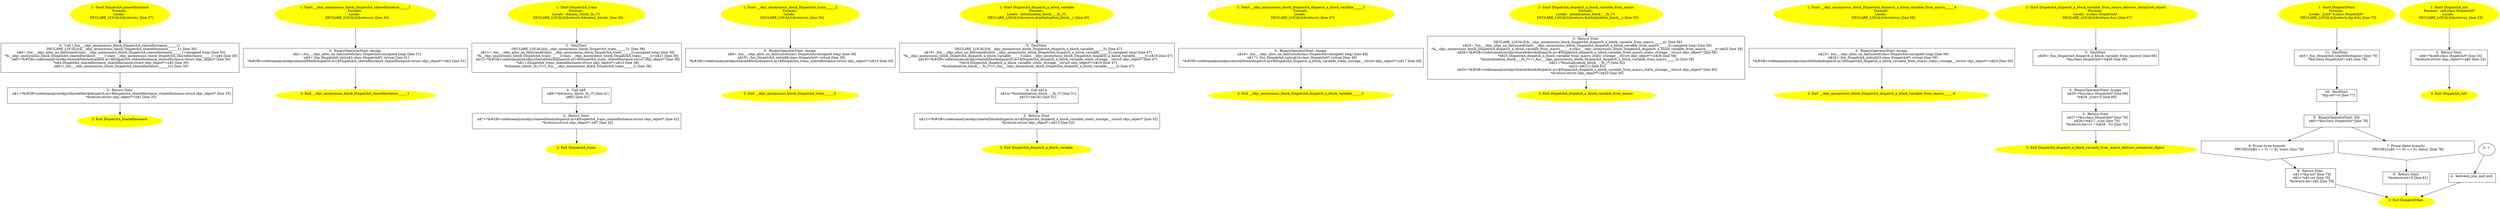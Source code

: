 /* @generated */
digraph iCFG {
"DispatchA_sharedInstanceclass.1cbcd092f7dafd9879cdd8ce8fdac1b0_1" [label="1: Start DispatchA_sharedInstance\nFormals: \nLocals:  \n   DECLARE_LOCALS(&return); [line 27]\n " color=yellow style=filled]
	

	 "DispatchA_sharedInstanceclass.1cbcd092f7dafd9879cdd8ce8fdac1b0_1" -> "DispatchA_sharedInstanceclass.1cbcd092f7dafd9879cdd8ce8fdac1b0_4" ;
"DispatchA_sharedInstanceclass.1cbcd092f7dafd9879cdd8ce8fdac1b0_2" [label="2: Exit DispatchA_sharedInstance \n  " color=yellow style=filled]
	

"DispatchA_sharedInstanceclass.1cbcd092f7dafd9879cdd8ce8fdac1b0_3" [label="3:  Return Stmt \n   n$1=*&#GB<codetoanalyze/objc/shared/block/dispatch.m>$DispatchA_sharedInstance_sharedInstance:struct objc_object* [line 33]\n  *&return:struct objc_object*=n$1 [line 33]\n " shape="box"]
	

	 "DispatchA_sharedInstanceclass.1cbcd092f7dafd9879cdd8ce8fdac1b0_3" -> "DispatchA_sharedInstanceclass.1cbcd092f7dafd9879cdd8ce8fdac1b0_2" ;
"DispatchA_sharedInstanceclass.1cbcd092f7dafd9879cdd8ce8fdac1b0_4" [label="4:  Call (_fun___objc_anonymous_block_DispatchA_sharedInstance______1) \n   DECLARE_LOCALS(&__objc_anonymous_block_DispatchA_sharedInstance______1); [line 30]\n  n$4=_fun___objc_alloc_no_fail(sizeof(class __objc_anonymous_block_DispatchA_sharedInstance______1):unsigned long) [line 30]\n  *&__objc_anonymous_block_DispatchA_sharedInstance______1:class __objc_anonymous_block_DispatchA_sharedInstance______1=n$4 [line 30]\n  n$5=*&#GB<codetoanalyze/objc/shared/block/dispatch.m>$DispatchA_sharedInstance_sharedInstance:struct objc_object* [line 30]\n  *n$4.DispatchA_sharedInstance_sharedInstance:struct objc_object*=n$5 [line 30]\n  n$6=(_fun___objc_anonymous_block_DispatchA_sharedInstance______1)() [line 30]\n " shape="box"]
	

	 "DispatchA_sharedInstanceclass.1cbcd092f7dafd9879cdd8ce8fdac1b0_4" -> "DispatchA_sharedInstanceclass.1cbcd092f7dafd9879cdd8ce8fdac1b0_3" ;
"__objc_anonymous_block_DispatchA_sharedInstance______1.4a2e89fcdf390871f5277dca0d16c43b_1" [label="1: Start __objc_anonymous_block_DispatchA_sharedInstance______1\nFormals: \nLocals:  \n   DECLARE_LOCALS(&return); [line 30]\n " color=yellow style=filled]
	

	 "__objc_anonymous_block_DispatchA_sharedInstance______1.4a2e89fcdf390871f5277dca0d16c43b_1" -> "__objc_anonymous_block_DispatchA_sharedInstance______1.4a2e89fcdf390871f5277dca0d16c43b_3" ;
"__objc_anonymous_block_DispatchA_sharedInstance______1.4a2e89fcdf390871f5277dca0d16c43b_2" [label="2: Exit __objc_anonymous_block_DispatchA_sharedInstance______1 \n  " color=yellow style=filled]
	

"__objc_anonymous_block_DispatchA_sharedInstance______1.4a2e89fcdf390871f5277dca0d16c43b_3" [label="3:  BinaryOperatorStmt: Assign \n   n$2=_fun___objc_alloc_no_fail(sizeof(class DispatchA):unsigned long) [line 31]\n  n$3=_fun_DispatchA_init(n$2:class DispatchA*) virtual [line 31]\n  *&#GB<codetoanalyze/objc/shared/block/dispatch.m>$DispatchA_sharedInstance_sharedInstance:struct objc_object*=n$3 [line 31]\n " shape="box"]
	

	 "__objc_anonymous_block_DispatchA_sharedInstance______1.4a2e89fcdf390871f5277dca0d16c43b_3" -> "__objc_anonymous_block_DispatchA_sharedInstance______1.4a2e89fcdf390871f5277dca0d16c43b_2" ;
"DispatchA_transclass.873660bac717ee103f8564f0a0307a74_1" [label="1: Start DispatchA_trans\nFormals: \nLocals:  dummy_block:_fn_(*) \n   DECLARE_LOCALS(&return,&dummy_block); [line 36]\n " color=yellow style=filled]
	

	 "DispatchA_transclass.873660bac717ee103f8564f0a0307a74_1" -> "DispatchA_transclass.873660bac717ee103f8564f0a0307a74_5" ;
"DispatchA_transclass.873660bac717ee103f8564f0a0307a74_2" [label="2: Exit DispatchA_trans \n  " color=yellow style=filled]
	

"DispatchA_transclass.873660bac717ee103f8564f0a0307a74_3" [label="3:  Return Stmt \n   n$7=*&#GB<codetoanalyze/objc/shared/block/dispatch.m>$DispatchA_trans_sharedInstance:struct objc_object* [line 42]\n  *&return:struct objc_object*=n$7 [line 42]\n " shape="box"]
	

	 "DispatchA_transclass.873660bac717ee103f8564f0a0307a74_3" -> "DispatchA_transclass.873660bac717ee103f8564f0a0307a74_2" ;
"DispatchA_transclass.873660bac717ee103f8564f0a0307a74_4" [label="4:  Call n$8 \n   n$8=*&dummy_block:_fn_(*) [line 41]\n  n$8() [line 41]\n " shape="box"]
	

	 "DispatchA_transclass.873660bac717ee103f8564f0a0307a74_4" -> "DispatchA_transclass.873660bac717ee103f8564f0a0307a74_3" ;
"DispatchA_transclass.873660bac717ee103f8564f0a0307a74_5" [label="5:  DeclStmt \n   DECLARE_LOCALS(&__objc_anonymous_block_DispatchA_trans______2); [line 38]\n  n$11=_fun___objc_alloc_no_fail(sizeof(class __objc_anonymous_block_DispatchA_trans______2):unsigned long) [line 38]\n  *&__objc_anonymous_block_DispatchA_trans______2:class __objc_anonymous_block_DispatchA_trans______2=n$11 [line 38]\n  n$12=*&#GB<codetoanalyze/objc/shared/block/dispatch.m>$DispatchA_trans_sharedInstance:struct objc_object* [line 38]\n  *n$11.DispatchA_trans_sharedInstance:struct objc_object*=n$12 [line 38]\n  *&dummy_block:_fn_(*)=(_fun___objc_anonymous_block_DispatchA_trans______2) [line 38]\n " shape="box"]
	

	 "DispatchA_transclass.873660bac717ee103f8564f0a0307a74_5" -> "DispatchA_transclass.873660bac717ee103f8564f0a0307a74_4" ;
"__objc_anonymous_block_DispatchA_trans______2.8ca180fe9a17b86cb599eced71242770_1" [label="1: Start __objc_anonymous_block_DispatchA_trans______2\nFormals: \nLocals:  \n   DECLARE_LOCALS(&return); [line 38]\n " color=yellow style=filled]
	

	 "__objc_anonymous_block_DispatchA_trans______2.8ca180fe9a17b86cb599eced71242770_1" -> "__objc_anonymous_block_DispatchA_trans______2.8ca180fe9a17b86cb599eced71242770_3" ;
"__objc_anonymous_block_DispatchA_trans______2.8ca180fe9a17b86cb599eced71242770_2" [label="2: Exit __objc_anonymous_block_DispatchA_trans______2 \n  " color=yellow style=filled]
	

"__objc_anonymous_block_DispatchA_trans______2.8ca180fe9a17b86cb599eced71242770_3" [label="3:  BinaryOperatorStmt: Assign \n   n$9=_fun___objc_alloc_no_fail(sizeof(class DispatchA):unsigned long) [line 39]\n  n$10=_fun_DispatchA_init(n$9:class DispatchA*) virtual [line 39]\n  *&#GB<codetoanalyze/objc/shared/block/dispatch.m>$DispatchA_trans_sharedInstance:struct objc_object*=n$10 [line 39]\n " shape="box"]
	

	 "__objc_anonymous_block_DispatchA_trans______2.8ca180fe9a17b86cb599eced71242770_3" -> "__objc_anonymous_block_DispatchA_trans______2.8ca180fe9a17b86cb599eced71242770_2" ;
"DispatchA_dispatch_a_block_variableclass.e931bb4f1c295d89acf6b725d9103d59_1" [label="1: Start DispatchA_dispatch_a_block_variable\nFormals: \nLocals:  initialization_block__:_fn_(*) \n   DECLARE_LOCALS(&return,&initialization_block__); [line 45]\n " color=yellow style=filled]
	

	 "DispatchA_dispatch_a_block_variableclass.e931bb4f1c295d89acf6b725d9103d59_1" -> "DispatchA_dispatch_a_block_variableclass.e931bb4f1c295d89acf6b725d9103d59_5" ;
"DispatchA_dispatch_a_block_variableclass.e931bb4f1c295d89acf6b725d9103d59_2" [label="2: Exit DispatchA_dispatch_a_block_variable \n  " color=yellow style=filled]
	

"DispatchA_dispatch_a_block_variableclass.e931bb4f1c295d89acf6b725d9103d59_3" [label="3:  Return Stmt \n   n$13=*&#GB<codetoanalyze/objc/shared/block/dispatch.m>$DispatchA_dispatch_a_block_variable_static_storage__:struct objc_object* [line 52]\n  *&return:struct objc_object*=n$13 [line 52]\n " shape="box"]
	

	 "DispatchA_dispatch_a_block_variableclass.e931bb4f1c295d89acf6b725d9103d59_3" -> "DispatchA_dispatch_a_block_variableclass.e931bb4f1c295d89acf6b725d9103d59_2" ;
"DispatchA_dispatch_a_block_variableclass.e931bb4f1c295d89acf6b725d9103d59_4" [label="4:  Call n$14 \n   n$14=*&initialization_block__:_fn_(*) [line 51]\n  n$15=n$14() [line 51]\n " shape="box"]
	

	 "DispatchA_dispatch_a_block_variableclass.e931bb4f1c295d89acf6b725d9103d59_4" -> "DispatchA_dispatch_a_block_variableclass.e931bb4f1c295d89acf6b725d9103d59_3" ;
"DispatchA_dispatch_a_block_variableclass.e931bb4f1c295d89acf6b725d9103d59_5" [label="5:  DeclStmt \n   DECLARE_LOCALS(&__objc_anonymous_block_DispatchA_dispatch_a_block_variable______3); [line 47]\n  n$18=_fun___objc_alloc_no_fail(sizeof(class __objc_anonymous_block_DispatchA_dispatch_a_block_variable______3):unsigned long) [line 47]\n  *&__objc_anonymous_block_DispatchA_dispatch_a_block_variable______3:class __objc_anonymous_block_DispatchA_dispatch_a_block_variable______3=n$18 [line 47]\n  n$19=*&#GB<codetoanalyze/objc/shared/block/dispatch.m>$DispatchA_dispatch_a_block_variable_static_storage__:struct objc_object* [line 47]\n  *n$18.DispatchA_dispatch_a_block_variable_static_storage__:struct objc_object*=n$19 [line 47]\n  *&initialization_block__:_fn_(*)=(_fun___objc_anonymous_block_DispatchA_dispatch_a_block_variable______3) [line 47]\n " shape="box"]
	

	 "DispatchA_dispatch_a_block_variableclass.e931bb4f1c295d89acf6b725d9103d59_5" -> "DispatchA_dispatch_a_block_variableclass.e931bb4f1c295d89acf6b725d9103d59_4" ;
"__objc_anonymous_block_DispatchA_dispatch_a_block_variable______3.9c4c8eed871dc8fb1938edcd3d194533_1" [label="1: Start __objc_anonymous_block_DispatchA_dispatch_a_block_variable______3\nFormals: \nLocals:  \n   DECLARE_LOCALS(&return); [line 47]\n " color=yellow style=filled]
	

	 "__objc_anonymous_block_DispatchA_dispatch_a_block_variable______3.9c4c8eed871dc8fb1938edcd3d194533_1" -> "__objc_anonymous_block_DispatchA_dispatch_a_block_variable______3.9c4c8eed871dc8fb1938edcd3d194533_3" ;
"__objc_anonymous_block_DispatchA_dispatch_a_block_variable______3.9c4c8eed871dc8fb1938edcd3d194533_2" [label="2: Exit __objc_anonymous_block_DispatchA_dispatch_a_block_variable______3 \n  " color=yellow style=filled]
	

"__objc_anonymous_block_DispatchA_dispatch_a_block_variable______3.9c4c8eed871dc8fb1938edcd3d194533_3" [label="3:  BinaryOperatorStmt: Assign \n   n$16=_fun___objc_alloc_no_fail(sizeof(class DispatchA):unsigned long) [line 48]\n  n$17=_fun_DispatchA_init(n$16:class DispatchA*) virtual [line 48]\n  *&#GB<codetoanalyze/objc/shared/block/dispatch.m>$DispatchA_dispatch_a_block_variable_static_storage__:struct objc_object*=n$17 [line 48]\n " shape="box"]
	

	 "__objc_anonymous_block_DispatchA_dispatch_a_block_variable______3.9c4c8eed871dc8fb1938edcd3d194533_3" -> "__objc_anonymous_block_DispatchA_dispatch_a_block_variable______3.9c4c8eed871dc8fb1938edcd3d194533_2" ;
"DispatchA_dispatch_a_block_variable_from_macroclass.4c1ce7640004cb2174c1010961271e4a_1" [label="1: Start DispatchA_dispatch_a_block_variable_from_macro\nFormals: \nLocals:  initialization_block__:_fn_(*) \n   DECLARE_LOCALS(&return,&initialization_block__); [line 55]\n " color=yellow style=filled]
	

	 "DispatchA_dispatch_a_block_variable_from_macroclass.4c1ce7640004cb2174c1010961271e4a_1" -> "DispatchA_dispatch_a_block_variable_from_macroclass.4c1ce7640004cb2174c1010961271e4a_3" ;
"DispatchA_dispatch_a_block_variable_from_macroclass.4c1ce7640004cb2174c1010961271e4a_2" [label="2: Exit DispatchA_dispatch_a_block_variable_from_macro \n  " color=yellow style=filled]
	

"DispatchA_dispatch_a_block_variable_from_macroclass.4c1ce7640004cb2174c1010961271e4a_3" [label="3:  Return Stmt \n   DECLARE_LOCALS(&__objc_anonymous_block_DispatchA_dispatch_a_block_variable_from_macro______4); [line 58]\n  n$25=_fun___objc_alloc_no_fail(sizeof(class __objc_anonymous_block_DispatchA_dispatch_a_block_variable_from_macro______4):unsigned long) [line 58]\n  *&__objc_anonymous_block_DispatchA_dispatch_a_block_variable_from_macro______4:class __objc_anonymous_block_DispatchA_dispatch_a_block_variable_from_macro______4=n$25 [line 58]\n  n$26=*&#GB<codetoanalyze/objc/shared/block/dispatch.m>$DispatchA_dispatch_a_block_variable_from_macro_static_storage__:struct objc_object* [line 58]\n  *n$25.DispatchA_dispatch_a_block_variable_from_macro_static_storage__:struct objc_object*=n$26 [line 58]\n  *&initialization_block__:_fn_(*)=(_fun___objc_anonymous_block_DispatchA_dispatch_a_block_variable_from_macro______4) [line 58]\n  n$21=*&initialization_block__:_fn_(*) [line 62]\n  n$22=n$21() [line 62]\n  n$20=*&#GB<codetoanalyze/objc/shared/block/dispatch.m>$DispatchA_dispatch_a_block_variable_from_macro_static_storage__:struct objc_object* [line 63]\n  *&return:struct objc_object*=n$20 [line 56]\n " shape="box"]
	

	 "DispatchA_dispatch_a_block_variable_from_macroclass.4c1ce7640004cb2174c1010961271e4a_3" -> "DispatchA_dispatch_a_block_variable_from_macroclass.4c1ce7640004cb2174c1010961271e4a_2" ;
"__objc_anonymous_block_DispatchA_dispatch_a_block_variable_from_macro______4.82bfd971252ed3dd1cbfd850406db887_1" [label="1: Start __objc_anonymous_block_DispatchA_dispatch_a_block_variable_from_macro______4\nFormals: \nLocals:  \n   DECLARE_LOCALS(&return); [line 58]\n " color=yellow style=filled]
	

	 "__objc_anonymous_block_DispatchA_dispatch_a_block_variable_from_macro______4.82bfd971252ed3dd1cbfd850406db887_1" -> "__objc_anonymous_block_DispatchA_dispatch_a_block_variable_from_macro______4.82bfd971252ed3dd1cbfd850406db887_3" ;
"__objc_anonymous_block_DispatchA_dispatch_a_block_variable_from_macro______4.82bfd971252ed3dd1cbfd850406db887_2" [label="2: Exit __objc_anonymous_block_DispatchA_dispatch_a_block_variable_from_macro______4 \n  " color=yellow style=filled]
	

"__objc_anonymous_block_DispatchA_dispatch_a_block_variable_from_macro______4.82bfd971252ed3dd1cbfd850406db887_3" [label="3:  BinaryOperatorStmt: Assign \n   n$23=_fun___objc_alloc_no_fail(sizeof(class DispatchA):unsigned long) [line 59]\n  n$24=_fun_DispatchA_init(n$23:class DispatchA*) virtual [line 59]\n  *&#GB<codetoanalyze/objc/shared/block/dispatch.m>$DispatchA_dispatch_a_block_variable_from_macro_static_storage__:struct objc_object*=n$24 [line 59]\n " shape="box"]
	

	 "__objc_anonymous_block_DispatchA_dispatch_a_block_variable_from_macro______4.82bfd971252ed3dd1cbfd850406db887_3" -> "__objc_anonymous_block_DispatchA_dispatch_a_block_variable_from_macro______4.82bfd971252ed3dd1cbfd850406db887_2" ;
"DispatchA_dispatch_a_block_variable_from_macro_delivers_initialised_objectclass.a40b698fe8052f5a0518056e9384ff2c_1" [label="1: Start DispatchA_dispatch_a_block_variable_from_macro_delivers_initialised_object\nFormals: \nLocals:  a:class DispatchA* \n   DECLARE_LOCALS(&return,&a); [line 67]\n " color=yellow style=filled]
	

	 "DispatchA_dispatch_a_block_variable_from_macro_delivers_initialised_objectclass.a40b698fe8052f5a0518056e9384ff2c_1" -> "DispatchA_dispatch_a_block_variable_from_macro_delivers_initialised_objectclass.a40b698fe8052f5a0518056e9384ff2c_5" ;
"DispatchA_dispatch_a_block_variable_from_macro_delivers_initialised_objectclass.a40b698fe8052f5a0518056e9384ff2c_2" [label="2: Exit DispatchA_dispatch_a_block_variable_from_macro_delivers_initialised_object \n  " color=yellow style=filled]
	

"DispatchA_dispatch_a_block_variable_from_macro_delivers_initialised_objectclass.a40b698fe8052f5a0518056e9384ff2c_3" [label="3:  Return Stmt \n   n$27=*&a:class DispatchA* [line 70]\n  n$28=*n$27._x:int [line 70]\n  *&return:int=(1 / (n$28 - 5)) [line 70]\n " shape="box"]
	

	 "DispatchA_dispatch_a_block_variable_from_macro_delivers_initialised_objectclass.a40b698fe8052f5a0518056e9384ff2c_3" -> "DispatchA_dispatch_a_block_variable_from_macro_delivers_initialised_objectclass.a40b698fe8052f5a0518056e9384ff2c_2" ;
"DispatchA_dispatch_a_block_variable_from_macro_delivers_initialised_objectclass.a40b698fe8052f5a0518056e9384ff2c_4" [label="4:  BinaryOperatorStmt: Assign \n   n$29=*&a:class DispatchA* [line 69]\n  *n$29._x:int=5 [line 69]\n " shape="box"]
	

	 "DispatchA_dispatch_a_block_variable_from_macro_delivers_initialised_objectclass.a40b698fe8052f5a0518056e9384ff2c_4" -> "DispatchA_dispatch_a_block_variable_from_macro_delivers_initialised_objectclass.a40b698fe8052f5a0518056e9384ff2c_3" ;
"DispatchA_dispatch_a_block_variable_from_macro_delivers_initialised_objectclass.a40b698fe8052f5a0518056e9384ff2c_5" [label="5:  DeclStmt \n   n$30=_fun_DispatchA_dispatch_a_block_variable_from_macro() [line 68]\n  *&a:class DispatchA*=n$30 [line 68]\n " shape="box"]
	

	 "DispatchA_dispatch_a_block_variable_from_macro_delivers_initialised_objectclass.a40b698fe8052f5a0518056e9384ff2c_5" -> "DispatchA_dispatch_a_block_variable_from_macro_delivers_initialised_objectclass.a40b698fe8052f5a0518056e9384ff2c_4" ;
"DispatchMain.f6461dbdaeaf9a114cbe40f5f72fbb3f_1" [label="1: Start DispatchMain\nFormals: \nLocals:  p:int* b:class DispatchA* \n   DECLARE_LOCALS(&return,&p,&b); [line 75]\n " color=yellow style=filled]
	

	 "DispatchMain.f6461dbdaeaf9a114cbe40f5f72fbb3f_1" -> "DispatchMain.f6461dbdaeaf9a114cbe40f5f72fbb3f_11" ;
"DispatchMain.f6461dbdaeaf9a114cbe40f5f72fbb3f_2" [label="2: Exit DispatchMain \n  " color=yellow style=filled]
	

"DispatchMain.f6461dbdaeaf9a114cbe40f5f72fbb3f_3" [label="3: + \n  " ]
	

	 "DispatchMain.f6461dbdaeaf9a114cbe40f5f72fbb3f_3" -> "DispatchMain.f6461dbdaeaf9a114cbe40f5f72fbb3f_4" ;
"DispatchMain.f6461dbdaeaf9a114cbe40f5f72fbb3f_4" [label="4:  between_join_and_exit \n  " shape="box"]
	

	 "DispatchMain.f6461dbdaeaf9a114cbe40f5f72fbb3f_4" -> "DispatchMain.f6461dbdaeaf9a114cbe40f5f72fbb3f_2" ;
"DispatchMain.f6461dbdaeaf9a114cbe40f5f72fbb3f_5" [label="5:  BinaryOperatorStmt: EQ \n   n$0=*&b:class DispatchA* [line 78]\n " shape="box"]
	

	 "DispatchMain.f6461dbdaeaf9a114cbe40f5f72fbb3f_5" -> "DispatchMain.f6461dbdaeaf9a114cbe40f5f72fbb3f_6" ;
	 "DispatchMain.f6461dbdaeaf9a114cbe40f5f72fbb3f_5" -> "DispatchMain.f6461dbdaeaf9a114cbe40f5f72fbb3f_7" ;
"DispatchMain.f6461dbdaeaf9a114cbe40f5f72fbb3f_6" [label="6: Prune (true branch) \n   PRUNE(((n$0 == 0) != 0), true); [line 78]\n " shape="invhouse"]
	

	 "DispatchMain.f6461dbdaeaf9a114cbe40f5f72fbb3f_6" -> "DispatchMain.f6461dbdaeaf9a114cbe40f5f72fbb3f_8" ;
"DispatchMain.f6461dbdaeaf9a114cbe40f5f72fbb3f_7" [label="7: Prune (false branch) \n   PRUNE(((n$0 == 0) == 0), false); [line 78]\n " shape="invhouse"]
	

	 "DispatchMain.f6461dbdaeaf9a114cbe40f5f72fbb3f_7" -> "DispatchMain.f6461dbdaeaf9a114cbe40f5f72fbb3f_9" ;
"DispatchMain.f6461dbdaeaf9a114cbe40f5f72fbb3f_8" [label="8:  Return Stmt \n   n$1=*&p:int* [line 79]\n  n$2=*n$1:int [line 79]\n  *&return:int=n$2 [line 79]\n " shape="box"]
	

	 "DispatchMain.f6461dbdaeaf9a114cbe40f5f72fbb3f_8" -> "DispatchMain.f6461dbdaeaf9a114cbe40f5f72fbb3f_2" ;
"DispatchMain.f6461dbdaeaf9a114cbe40f5f72fbb3f_9" [label="9:  Return Stmt \n   *&return:int=0 [line 81]\n " shape="box"]
	

	 "DispatchMain.f6461dbdaeaf9a114cbe40f5f72fbb3f_9" -> "DispatchMain.f6461dbdaeaf9a114cbe40f5f72fbb3f_2" ;
"DispatchMain.f6461dbdaeaf9a114cbe40f5f72fbb3f_10" [label="10:  DeclStmt \n   *&p:int*=0 [line 77]\n " shape="box"]
	

	 "DispatchMain.f6461dbdaeaf9a114cbe40f5f72fbb3f_10" -> "DispatchMain.f6461dbdaeaf9a114cbe40f5f72fbb3f_5" ;
"DispatchMain.f6461dbdaeaf9a114cbe40f5f72fbb3f_11" [label="11:  DeclStmt \n   n$3=_fun_DispatchA_sharedInstance() [line 76]\n  *&b:class DispatchA*=n$3 [line 76]\n " shape="box"]
	

	 "DispatchMain.f6461dbdaeaf9a114cbe40f5f72fbb3f_11" -> "DispatchMain.f6461dbdaeaf9a114cbe40f5f72fbb3f_10" ;
"DispatchA_initinstance.610c34db3376a5c039181d4594bd7681_1" [label="1: Start DispatchA_init\nFormals:  self:class DispatchA*\nLocals:  \n   DECLARE_LOCALS(&return); [line 23]\n " color=yellow style=filled]
	

	 "DispatchA_initinstance.610c34db3376a5c039181d4594bd7681_1" -> "DispatchA_initinstance.610c34db3376a5c039181d4594bd7681_3" ;
"DispatchA_initinstance.610c34db3376a5c039181d4594bd7681_2" [label="2: Exit DispatchA_init \n  " color=yellow style=filled]
	

"DispatchA_initinstance.610c34db3376a5c039181d4594bd7681_3" [label="3:  Return Stmt \n   n$0=*&self:class DispatchA* [line 24]\n  *&return:struct objc_object*=n$0 [line 24]\n " shape="box"]
	

	 "DispatchA_initinstance.610c34db3376a5c039181d4594bd7681_3" -> "DispatchA_initinstance.610c34db3376a5c039181d4594bd7681_2" ;
}
